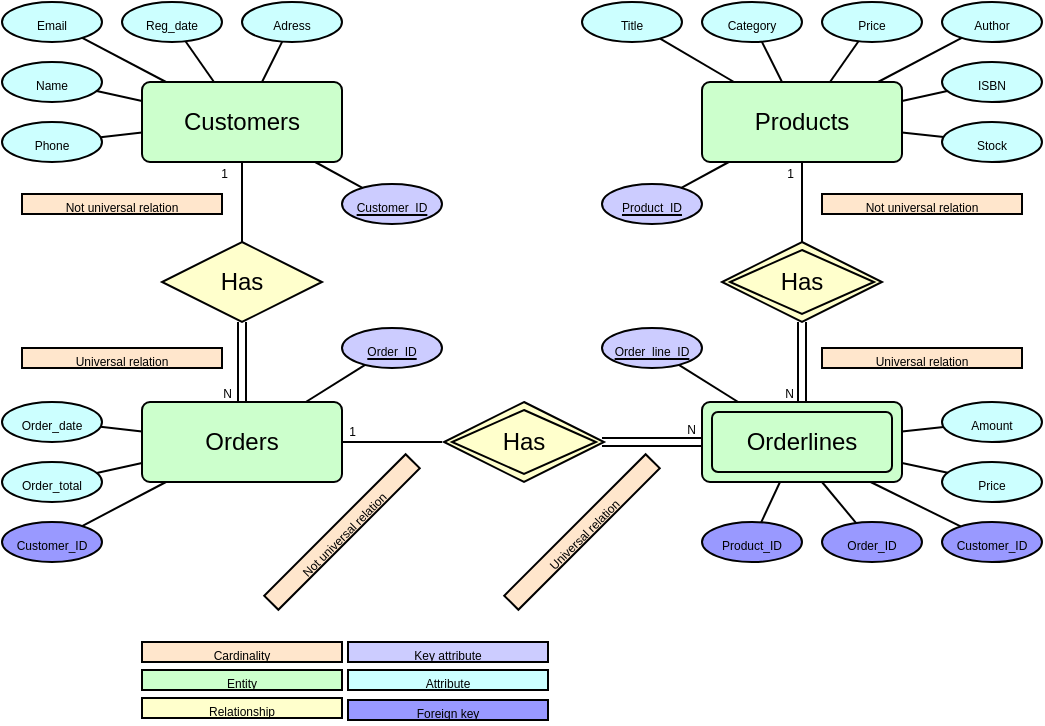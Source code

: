 <mxfile version="26.1.0">
  <diagram name="Sida-1" id="Esyg7pCn6E8xpJcDV-cC">
    <mxGraphModel dx="529" dy="252" grid="1" gridSize="10" guides="1" tooltips="1" connect="1" arrows="1" fold="1" page="1" pageScale="1" pageWidth="827" pageHeight="1169" math="0" shadow="0">
      <root>
        <mxCell id="0" />
        <mxCell id="1" parent="0" />
        <mxCell id="6Gk8_tGEDLeu0DplyoTS-1" value="Customers" style="rounded=1;arcSize=10;whiteSpace=wrap;html=1;align=center;fillColor=light-dark(#CCFFCC,var(--ge-dark-color, #121212));" vertex="1" parent="1">
          <mxGeometry x="120" y="120" width="100" height="40" as="geometry" />
        </mxCell>
        <mxCell id="6Gk8_tGEDLeu0DplyoTS-2" value="Orderlines" style="rounded=1;arcSize=10;whiteSpace=wrap;html=1;align=center;fillColor=light-dark(#CCFFCC,var(--ge-dark-color, #121212));" vertex="1" parent="1">
          <mxGeometry x="400" y="280" width="100" height="40" as="geometry" />
        </mxCell>
        <mxCell id="6Gk8_tGEDLeu0DplyoTS-3" value="Orders" style="rounded=1;arcSize=10;whiteSpace=wrap;html=1;align=center;fillColor=light-dark(#CCFFCC,var(--ge-dark-color, #121212));" vertex="1" parent="1">
          <mxGeometry x="120" y="280" width="100" height="40" as="geometry" />
        </mxCell>
        <mxCell id="6Gk8_tGEDLeu0DplyoTS-4" value="Products" style="rounded=1;arcSize=10;whiteSpace=wrap;html=1;align=center;fillColor=light-dark(#CCFFCC,var(--ge-dark-color, #121212));" vertex="1" parent="1">
          <mxGeometry x="400" y="120" width="100" height="40" as="geometry" />
        </mxCell>
        <mxCell id="6Gk8_tGEDLeu0DplyoTS-5" value="Has" style="shape=rhombus;perimeter=rhombusPerimeter;whiteSpace=wrap;html=1;align=center;fillColor=light-dark(#FFFFCC,var(--ge-dark-color, #121212));" vertex="1" parent="1">
          <mxGeometry x="130" y="200" width="80" height="40" as="geometry" />
        </mxCell>
        <mxCell id="6Gk8_tGEDLeu0DplyoTS-10" value="" style="endArrow=none;html=1;rounded=0;" edge="1" parent="1" source="6Gk8_tGEDLeu0DplyoTS-5" target="6Gk8_tGEDLeu0DplyoTS-1">
          <mxGeometry relative="1" as="geometry">
            <mxPoint x="330" y="230" as="sourcePoint" />
            <mxPoint x="490" y="230" as="targetPoint" />
          </mxGeometry>
        </mxCell>
        <mxCell id="6Gk8_tGEDLeu0DplyoTS-11" value="&lt;font style=&quot;font-size: 6px;&quot;&gt;1&lt;/font&gt;" style="resizable=0;html=1;whiteSpace=wrap;align=right;verticalAlign=bottom;fillColor=light-dark(#FFE6CC,var(--ge-dark-color, #121212));" connectable="0" vertex="1" parent="6Gk8_tGEDLeu0DplyoTS-10">
          <mxGeometry x="1" relative="1" as="geometry">
            <mxPoint x="-6" y="12" as="offset" />
          </mxGeometry>
        </mxCell>
        <mxCell id="6Gk8_tGEDLeu0DplyoTS-12" value="" style="shape=link;html=1;rounded=0;" edge="1" parent="1" source="6Gk8_tGEDLeu0DplyoTS-5" target="6Gk8_tGEDLeu0DplyoTS-3">
          <mxGeometry relative="1" as="geometry">
            <mxPoint x="330" y="230" as="sourcePoint" />
            <mxPoint x="490" y="230" as="targetPoint" />
          </mxGeometry>
        </mxCell>
        <mxCell id="6Gk8_tGEDLeu0DplyoTS-13" value="&lt;font style=&quot;font-size: 6px;&quot;&gt;N&lt;/font&gt;" style="resizable=0;html=1;whiteSpace=wrap;align=right;verticalAlign=bottom;fillColor=light-dark(#FFE6CC,var(--ge-dark-color, #121212));" connectable="0" vertex="1" parent="6Gk8_tGEDLeu0DplyoTS-12">
          <mxGeometry x="1" relative="1" as="geometry">
            <mxPoint x="-4" y="2" as="offset" />
          </mxGeometry>
        </mxCell>
        <mxCell id="6Gk8_tGEDLeu0DplyoTS-15" style="edgeStyle=orthogonalEdgeStyle;rounded=0;orthogonalLoop=1;jettySize=auto;html=1;exitX=0.5;exitY=1;exitDx=0;exitDy=0;" edge="1" parent="1">
          <mxGeometry relative="1" as="geometry">
            <mxPoint x="129.0" y="261" as="sourcePoint" />
            <mxPoint x="129.0" y="261" as="targetPoint" />
          </mxGeometry>
        </mxCell>
        <mxCell id="6Gk8_tGEDLeu0DplyoTS-20" value="" style="shape=link;html=1;rounded=0;" edge="1" parent="1" target="6Gk8_tGEDLeu0DplyoTS-2">
          <mxGeometry relative="1" as="geometry">
            <mxPoint x="350" y="300" as="sourcePoint" />
            <mxPoint x="490" y="240" as="targetPoint" />
          </mxGeometry>
        </mxCell>
        <mxCell id="6Gk8_tGEDLeu0DplyoTS-21" value="&lt;font style=&quot;font-size: 6px;&quot;&gt;N&lt;/font&gt;" style="resizable=0;html=1;whiteSpace=wrap;align=right;verticalAlign=bottom;" connectable="0" vertex="1" parent="6Gk8_tGEDLeu0DplyoTS-20">
          <mxGeometry x="1" relative="1" as="geometry">
            <mxPoint x="-2" as="offset" />
          </mxGeometry>
        </mxCell>
        <mxCell id="6Gk8_tGEDLeu0DplyoTS-22" value="" style="endArrow=none;html=1;rounded=0;" edge="1" parent="1" target="6Gk8_tGEDLeu0DplyoTS-3">
          <mxGeometry relative="1" as="geometry">
            <mxPoint x="270" y="300" as="sourcePoint" />
            <mxPoint x="329" y="370" as="targetPoint" />
          </mxGeometry>
        </mxCell>
        <mxCell id="6Gk8_tGEDLeu0DplyoTS-23" value="&lt;font style=&quot;font-size: 6px;&quot;&gt;1&lt;/font&gt;" style="resizable=0;html=1;whiteSpace=wrap;align=right;verticalAlign=bottom;" connectable="0" vertex="1" parent="6Gk8_tGEDLeu0DplyoTS-22">
          <mxGeometry x="1" relative="1" as="geometry">
            <mxPoint x="8" y="1" as="offset" />
          </mxGeometry>
        </mxCell>
        <mxCell id="6Gk8_tGEDLeu0DplyoTS-29" value="&lt;font style=&quot;font-size: 6px;&quot;&gt;Cardinality&lt;/font&gt;" style="whiteSpace=wrap;html=1;align=center;fillColor=light-dark(#FFE6CC,var(--ge-dark-color, #121212));" vertex="1" parent="1">
          <mxGeometry x="120" y="400" width="100" height="10" as="geometry" />
        </mxCell>
        <mxCell id="6Gk8_tGEDLeu0DplyoTS-30" value="&lt;font style=&quot;font-size: 6px;&quot;&gt;Entity&lt;/font&gt;" style="whiteSpace=wrap;html=1;align=center;fillColor=light-dark(#CCFFCC,var(--ge-dark-color, #121212));" vertex="1" parent="1">
          <mxGeometry x="120" y="414" width="100" height="10" as="geometry" />
        </mxCell>
        <mxCell id="6Gk8_tGEDLeu0DplyoTS-31" value="&lt;font style=&quot;font-size: 6px;&quot;&gt;Relationship&lt;/font&gt;" style="whiteSpace=wrap;html=1;align=center;fillColor=light-dark(#FFFFCC,var(--ge-dark-color, #121212));" vertex="1" parent="1">
          <mxGeometry x="120" y="428" width="100" height="10" as="geometry" />
        </mxCell>
        <mxCell id="6Gk8_tGEDLeu0DplyoTS-39" value="&lt;font style=&quot;font-size: 6px;&quot;&gt;Not universal relation&lt;/font&gt;" style="whiteSpace=wrap;html=1;align=center;fillColor=light-dark(#FFE6CC,var(--ge-dark-color, #121212));rotation=-45;" vertex="1" parent="1">
          <mxGeometry x="170" y="340" width="100" height="10" as="geometry" />
        </mxCell>
        <mxCell id="6Gk8_tGEDLeu0DplyoTS-44" value="" style="shape=link;html=1;rounded=0;" edge="1" parent="1" target="6Gk8_tGEDLeu0DplyoTS-2">
          <mxGeometry relative="1" as="geometry">
            <mxPoint x="450" y="240" as="sourcePoint" />
            <mxPoint x="540" y="253" as="targetPoint" />
          </mxGeometry>
        </mxCell>
        <mxCell id="6Gk8_tGEDLeu0DplyoTS-45" value="&lt;font style=&quot;font-size: 6px;&quot;&gt;N&lt;/font&gt;" style="resizable=0;html=1;whiteSpace=wrap;align=right;verticalAlign=bottom;" connectable="0" vertex="1" parent="6Gk8_tGEDLeu0DplyoTS-44">
          <mxGeometry x="1" relative="1" as="geometry">
            <mxPoint x="-3" y="2" as="offset" />
          </mxGeometry>
        </mxCell>
        <mxCell id="6Gk8_tGEDLeu0DplyoTS-50" value="&lt;font style=&quot;font-size: 6px;&quot;&gt;Universal relation&lt;/font&gt;" style="whiteSpace=wrap;html=1;align=center;fillColor=light-dark(#FFE6CC,var(--ge-dark-color, #121212));" vertex="1" parent="1">
          <mxGeometry x="460" y="253" width="100" height="10" as="geometry" />
        </mxCell>
        <mxCell id="6Gk8_tGEDLeu0DplyoTS-53" value="&lt;font style=&quot;font-size: 6px;&quot;&gt;Not universal relation&lt;/font&gt;" style="whiteSpace=wrap;html=1;align=center;fillColor=light-dark(#FFE6CC,var(--ge-dark-color, #121212));" vertex="1" parent="1">
          <mxGeometry x="460" y="176" width="100" height="10" as="geometry" />
        </mxCell>
        <mxCell id="6Gk8_tGEDLeu0DplyoTS-54" value="" style="endArrow=none;html=1;rounded=0;" edge="1" parent="1" target="6Gk8_tGEDLeu0DplyoTS-4">
          <mxGeometry relative="1" as="geometry">
            <mxPoint x="450" y="200" as="sourcePoint" />
            <mxPoint x="413" y="180.66" as="targetPoint" />
          </mxGeometry>
        </mxCell>
        <mxCell id="6Gk8_tGEDLeu0DplyoTS-55" value="&lt;font style=&quot;font-size: 6px;&quot;&gt;1&lt;/font&gt;" style="resizable=0;html=1;whiteSpace=wrap;align=right;verticalAlign=bottom;" connectable="0" vertex="1" parent="6Gk8_tGEDLeu0DplyoTS-54">
          <mxGeometry x="1" relative="1" as="geometry">
            <mxPoint x="-3" y="12" as="offset" />
          </mxGeometry>
        </mxCell>
        <mxCell id="6Gk8_tGEDLeu0DplyoTS-56" value="&lt;font style=&quot;font-size: 6px;&quot;&gt;Universal relation&lt;/font&gt;" style="whiteSpace=wrap;html=1;align=center;fillColor=light-dark(#FFE6CC,var(--ge-dark-color, #121212));rotation=-45;" vertex="1" parent="1">
          <mxGeometry x="290" y="340" width="100" height="10" as="geometry" />
        </mxCell>
        <mxCell id="6Gk8_tGEDLeu0DplyoTS-57" value="&lt;font style=&quot;font-size: 6px;&quot;&gt;Not universal relation&lt;/font&gt;" style="whiteSpace=wrap;html=1;align=center;fillColor=light-dark(#FFE6CC,var(--ge-dark-color, #121212));" vertex="1" parent="1">
          <mxGeometry x="60" y="176" width="100" height="10" as="geometry" />
        </mxCell>
        <mxCell id="6Gk8_tGEDLeu0DplyoTS-58" value="&lt;font style=&quot;font-size: 6px;&quot;&gt;Universal relation&lt;/font&gt;" style="whiteSpace=wrap;html=1;align=center;fillColor=light-dark(#FFE6CC,var(--ge-dark-color, #121212));" vertex="1" parent="1">
          <mxGeometry x="60" y="253" width="100" height="10" as="geometry" />
        </mxCell>
        <mxCell id="6Gk8_tGEDLeu0DplyoTS-59" value="&lt;font style=&quot;font-size: 6px;&quot;&gt;Customer_ID&lt;/font&gt;" style="ellipse;whiteSpace=wrap;html=1;align=center;fontStyle=4;fillColor=light-dark(#CCCCFF,var(--ge-dark-color, #121212));" vertex="1" parent="1">
          <mxGeometry x="220" y="171" width="50" height="20" as="geometry" />
        </mxCell>
        <mxCell id="6Gk8_tGEDLeu0DplyoTS-60" value="&lt;span style=&quot;font-size: 6px;&quot;&gt;Name&lt;/span&gt;" style="ellipse;whiteSpace=wrap;html=1;align=center;fillColor=light-dark(#CCFFFF,var(--ge-dark-color, #121212));" vertex="1" parent="1">
          <mxGeometry x="50" y="110" width="50" height="20" as="geometry" />
        </mxCell>
        <mxCell id="6Gk8_tGEDLeu0DplyoTS-61" value="&lt;font style=&quot;font-size: 6px;&quot;&gt;Order_line_ID&lt;/font&gt;" style="ellipse;whiteSpace=wrap;html=1;align=center;fontStyle=4;fillColor=light-dark(#CCCCFF,var(--ge-dark-color, #121212));" vertex="1" parent="1">
          <mxGeometry x="350" y="243" width="50" height="20" as="geometry" />
        </mxCell>
        <mxCell id="6Gk8_tGEDLeu0DplyoTS-62" value="&lt;font style=&quot;font-size: 6px;&quot;&gt;Order_ID&lt;/font&gt;" style="ellipse;whiteSpace=wrap;html=1;align=center;fontStyle=4;fillColor=light-dark(#CCCCFF,var(--ge-dark-color, #121212));" vertex="1" parent="1">
          <mxGeometry x="220" y="243" width="50" height="20" as="geometry" />
        </mxCell>
        <mxCell id="6Gk8_tGEDLeu0DplyoTS-63" value="&lt;font style=&quot;font-size: 6px;&quot;&gt;Product_ID&lt;/font&gt;" style="ellipse;whiteSpace=wrap;html=1;align=center;fontStyle=4;fillColor=light-dark(#CCCCFF,var(--ge-dark-color, #121212));" vertex="1" parent="1">
          <mxGeometry x="350" y="171" width="50" height="20" as="geometry" />
        </mxCell>
        <mxCell id="6Gk8_tGEDLeu0DplyoTS-64" value="" style="endArrow=none;html=1;rounded=0;" edge="1" parent="1" source="6Gk8_tGEDLeu0DplyoTS-3" target="6Gk8_tGEDLeu0DplyoTS-62">
          <mxGeometry relative="1" as="geometry">
            <mxPoint x="190" y="160" as="sourcePoint" />
            <mxPoint x="350" y="160" as="targetPoint" />
          </mxGeometry>
        </mxCell>
        <mxCell id="6Gk8_tGEDLeu0DplyoTS-65" value="" style="endArrow=none;html=1;rounded=0;" edge="1" parent="1" source="6Gk8_tGEDLeu0DplyoTS-61" target="6Gk8_tGEDLeu0DplyoTS-2">
          <mxGeometry relative="1" as="geometry">
            <mxPoint x="212" y="290" as="sourcePoint" />
            <mxPoint x="242" y="271" as="targetPoint" />
          </mxGeometry>
        </mxCell>
        <mxCell id="6Gk8_tGEDLeu0DplyoTS-66" value="" style="endArrow=none;html=1;rounded=0;" edge="1" parent="1" source="6Gk8_tGEDLeu0DplyoTS-1" target="6Gk8_tGEDLeu0DplyoTS-59">
          <mxGeometry relative="1" as="geometry">
            <mxPoint x="190" y="160" as="sourcePoint" />
            <mxPoint x="350" y="160" as="targetPoint" />
          </mxGeometry>
        </mxCell>
        <mxCell id="6Gk8_tGEDLeu0DplyoTS-67" value="" style="endArrow=none;html=1;rounded=0;" edge="1" parent="1" source="6Gk8_tGEDLeu0DplyoTS-63" target="6Gk8_tGEDLeu0DplyoTS-4">
          <mxGeometry relative="1" as="geometry">
            <mxPoint x="190" y="160" as="sourcePoint" />
            <mxPoint x="350" y="160" as="targetPoint" />
          </mxGeometry>
        </mxCell>
        <mxCell id="6Gk8_tGEDLeu0DplyoTS-68" value="&lt;span style=&quot;font-size: 6px;&quot;&gt;Reg_date&lt;/span&gt;" style="ellipse;whiteSpace=wrap;html=1;align=center;fillColor=light-dark(#CCFFFF,var(--ge-dark-color, #121212));" vertex="1" parent="1">
          <mxGeometry x="110" y="80" width="50" height="20" as="geometry" />
        </mxCell>
        <mxCell id="6Gk8_tGEDLeu0DplyoTS-69" value="&lt;span style=&quot;font-size: 6px;&quot;&gt;Adress&lt;/span&gt;" style="ellipse;whiteSpace=wrap;html=1;align=center;fillColor=light-dark(#CCFFFF,var(--ge-dark-color, #121212));" vertex="1" parent="1">
          <mxGeometry x="170" y="80" width="50" height="20" as="geometry" />
        </mxCell>
        <mxCell id="6Gk8_tGEDLeu0DplyoTS-70" value="&lt;span style=&quot;font-size: 6px;&quot;&gt;Email&lt;/span&gt;" style="ellipse;whiteSpace=wrap;html=1;align=center;fillColor=light-dark(#CCFFFF,var(--ge-dark-color, #121212));" vertex="1" parent="1">
          <mxGeometry x="50" y="80" width="50" height="20" as="geometry" />
        </mxCell>
        <mxCell id="6Gk8_tGEDLeu0DplyoTS-71" value="&lt;span style=&quot;font-size: 6px;&quot;&gt;Phone&lt;/span&gt;" style="ellipse;whiteSpace=wrap;html=1;align=center;fillColor=light-dark(#CCFFFF,var(--ge-dark-color, #121212));" vertex="1" parent="1">
          <mxGeometry x="50" y="140" width="50" height="20" as="geometry" />
        </mxCell>
        <mxCell id="6Gk8_tGEDLeu0DplyoTS-72" value="" style="endArrow=none;html=1;rounded=0;" edge="1" parent="1" source="6Gk8_tGEDLeu0DplyoTS-1" target="6Gk8_tGEDLeu0DplyoTS-69">
          <mxGeometry relative="1" as="geometry">
            <mxPoint x="190" y="160" as="sourcePoint" />
            <mxPoint x="350" y="160" as="targetPoint" />
          </mxGeometry>
        </mxCell>
        <mxCell id="6Gk8_tGEDLeu0DplyoTS-73" value="" style="endArrow=none;html=1;rounded=0;" edge="1" parent="1" source="6Gk8_tGEDLeu0DplyoTS-1" target="6Gk8_tGEDLeu0DplyoTS-68">
          <mxGeometry relative="1" as="geometry">
            <mxPoint x="190" y="160" as="sourcePoint" />
            <mxPoint x="350" y="160" as="targetPoint" />
          </mxGeometry>
        </mxCell>
        <mxCell id="6Gk8_tGEDLeu0DplyoTS-74" value="" style="endArrow=none;html=1;rounded=0;" edge="1" parent="1" source="6Gk8_tGEDLeu0DplyoTS-70" target="6Gk8_tGEDLeu0DplyoTS-1">
          <mxGeometry relative="1" as="geometry">
            <mxPoint x="190" y="160" as="sourcePoint" />
            <mxPoint x="350" y="160" as="targetPoint" />
          </mxGeometry>
        </mxCell>
        <mxCell id="6Gk8_tGEDLeu0DplyoTS-75" value="" style="endArrow=none;html=1;rounded=0;" edge="1" parent="1" source="6Gk8_tGEDLeu0DplyoTS-60" target="6Gk8_tGEDLeu0DplyoTS-1">
          <mxGeometry relative="1" as="geometry">
            <mxPoint x="90" y="120" as="sourcePoint" />
            <mxPoint x="350" y="160" as="targetPoint" />
          </mxGeometry>
        </mxCell>
        <mxCell id="6Gk8_tGEDLeu0DplyoTS-76" value="" style="endArrow=none;html=1;rounded=0;" edge="1" parent="1" source="6Gk8_tGEDLeu0DplyoTS-71" target="6Gk8_tGEDLeu0DplyoTS-1">
          <mxGeometry relative="1" as="geometry">
            <mxPoint x="190" y="160" as="sourcePoint" />
            <mxPoint x="350" y="160" as="targetPoint" />
          </mxGeometry>
        </mxCell>
        <mxCell id="6Gk8_tGEDLeu0DplyoTS-77" value="&lt;span style=&quot;font-size: 6px;&quot;&gt;Key attribute&lt;/span&gt;" style="whiteSpace=wrap;html=1;align=center;fillColor=light-dark(#CCCCFF,var(--ge-dark-color, #121212));" vertex="1" parent="1">
          <mxGeometry x="223" y="400" width="100" height="10" as="geometry" />
        </mxCell>
        <mxCell id="6Gk8_tGEDLeu0DplyoTS-78" value="&lt;font style=&quot;font-size: 6px;&quot;&gt;Attribute&lt;/font&gt;" style="whiteSpace=wrap;html=1;align=center;fillColor=light-dark(#CCFFFF,var(--ge-dark-color, #121212));" vertex="1" parent="1">
          <mxGeometry x="223" y="414" width="100" height="10" as="geometry" />
        </mxCell>
        <mxCell id="6Gk8_tGEDLeu0DplyoTS-79" value="&lt;span style=&quot;font-size: 6px;&quot;&gt;Category&lt;/span&gt;" style="ellipse;whiteSpace=wrap;html=1;align=center;fillColor=light-dark(#CCFFFF,var(--ge-dark-color, #121212));" vertex="1" parent="1">
          <mxGeometry x="400" y="80" width="50" height="20" as="geometry" />
        </mxCell>
        <mxCell id="6Gk8_tGEDLeu0DplyoTS-80" value="&lt;span style=&quot;font-size: 6px;&quot;&gt;Title&lt;/span&gt;" style="ellipse;whiteSpace=wrap;html=1;align=center;fillColor=light-dark(#CCFFFF,var(--ge-dark-color, #121212));" vertex="1" parent="1">
          <mxGeometry x="340" y="80" width="50" height="20" as="geometry" />
        </mxCell>
        <mxCell id="6Gk8_tGEDLeu0DplyoTS-81" value="&lt;span style=&quot;font-size: 6px;&quot;&gt;Price&lt;/span&gt;" style="ellipse;whiteSpace=wrap;html=1;align=center;fillColor=light-dark(#CCFFFF,var(--ge-dark-color, #121212));" vertex="1" parent="1">
          <mxGeometry x="460" y="80" width="50" height="20" as="geometry" />
        </mxCell>
        <mxCell id="6Gk8_tGEDLeu0DplyoTS-82" value="&lt;span style=&quot;font-size: 6px;&quot;&gt;Stock&lt;/span&gt;" style="ellipse;whiteSpace=wrap;html=1;align=center;fillColor=light-dark(#CCFFFF,var(--ge-dark-color, #121212));" vertex="1" parent="1">
          <mxGeometry x="520" y="140" width="50" height="20" as="geometry" />
        </mxCell>
        <mxCell id="6Gk8_tGEDLeu0DplyoTS-83" value="&lt;span style=&quot;font-size: 6px;&quot;&gt;ISBN&lt;/span&gt;" style="ellipse;whiteSpace=wrap;html=1;align=center;fillColor=light-dark(#CCFFFF,var(--ge-dark-color, #121212));" vertex="1" parent="1">
          <mxGeometry x="520" y="110" width="50" height="20" as="geometry" />
        </mxCell>
        <mxCell id="6Gk8_tGEDLeu0DplyoTS-84" value="&lt;span style=&quot;font-size: 6px;&quot;&gt;Author&lt;/span&gt;" style="ellipse;whiteSpace=wrap;html=1;align=center;fillColor=light-dark(#CCFFFF,var(--ge-dark-color, #121212));" vertex="1" parent="1">
          <mxGeometry x="520" y="80" width="50" height="20" as="geometry" />
        </mxCell>
        <mxCell id="6Gk8_tGEDLeu0DplyoTS-85" value="" style="endArrow=none;html=1;rounded=0;" edge="1" parent="1" source="6Gk8_tGEDLeu0DplyoTS-80" target="6Gk8_tGEDLeu0DplyoTS-4">
          <mxGeometry relative="1" as="geometry">
            <mxPoint x="190" y="150" as="sourcePoint" />
            <mxPoint x="350" y="150" as="targetPoint" />
          </mxGeometry>
        </mxCell>
        <mxCell id="6Gk8_tGEDLeu0DplyoTS-86" value="" style="endArrow=none;html=1;rounded=0;" edge="1" parent="1" source="6Gk8_tGEDLeu0DplyoTS-79" target="6Gk8_tGEDLeu0DplyoTS-4">
          <mxGeometry relative="1" as="geometry">
            <mxPoint x="200" y="160" as="sourcePoint" />
            <mxPoint x="360" y="160" as="targetPoint" />
          </mxGeometry>
        </mxCell>
        <mxCell id="6Gk8_tGEDLeu0DplyoTS-87" value="" style="endArrow=none;html=1;rounded=0;" edge="1" parent="1" source="6Gk8_tGEDLeu0DplyoTS-81" target="6Gk8_tGEDLeu0DplyoTS-4">
          <mxGeometry relative="1" as="geometry">
            <mxPoint x="210" y="170" as="sourcePoint" />
            <mxPoint x="370" y="170" as="targetPoint" />
          </mxGeometry>
        </mxCell>
        <mxCell id="6Gk8_tGEDLeu0DplyoTS-88" value="" style="endArrow=none;html=1;rounded=0;" edge="1" parent="1" source="6Gk8_tGEDLeu0DplyoTS-84" target="6Gk8_tGEDLeu0DplyoTS-4">
          <mxGeometry relative="1" as="geometry">
            <mxPoint x="220" y="180" as="sourcePoint" />
            <mxPoint x="380" y="180" as="targetPoint" />
          </mxGeometry>
        </mxCell>
        <mxCell id="6Gk8_tGEDLeu0DplyoTS-89" value="" style="endArrow=none;html=1;rounded=0;" edge="1" parent="1" source="6Gk8_tGEDLeu0DplyoTS-83" target="6Gk8_tGEDLeu0DplyoTS-4">
          <mxGeometry relative="1" as="geometry">
            <mxPoint x="230" y="190" as="sourcePoint" />
            <mxPoint x="390" y="190" as="targetPoint" />
          </mxGeometry>
        </mxCell>
        <mxCell id="6Gk8_tGEDLeu0DplyoTS-90" value="" style="endArrow=none;html=1;rounded=0;" edge="1" parent="1" source="6Gk8_tGEDLeu0DplyoTS-4" target="6Gk8_tGEDLeu0DplyoTS-82">
          <mxGeometry relative="1" as="geometry">
            <mxPoint x="240" y="200" as="sourcePoint" />
            <mxPoint x="400" y="200" as="targetPoint" />
          </mxGeometry>
        </mxCell>
        <mxCell id="6Gk8_tGEDLeu0DplyoTS-91" value="" style="endArrow=none;html=1;rounded=0;" edge="1" parent="1" source="6Gk8_tGEDLeu0DplyoTS-97" target="6Gk8_tGEDLeu0DplyoTS-3">
          <mxGeometry relative="1" as="geometry">
            <mxPoint x="250" y="210" as="sourcePoint" />
            <mxPoint x="410" y="210" as="targetPoint" />
          </mxGeometry>
        </mxCell>
        <mxCell id="6Gk8_tGEDLeu0DplyoTS-92" value="&lt;span style=&quot;font-size: 6px;&quot;&gt;Amount&lt;/span&gt;" style="ellipse;whiteSpace=wrap;html=1;align=center;fillColor=light-dark(#CCFFFF,var(--ge-dark-color, #121212));" vertex="1" parent="1">
          <mxGeometry x="520" y="280" width="50" height="20" as="geometry" />
        </mxCell>
        <mxCell id="6Gk8_tGEDLeu0DplyoTS-93" value="&lt;span style=&quot;font-size: 6px;&quot;&gt;Price&lt;/span&gt;" style="ellipse;whiteSpace=wrap;html=1;align=center;fillColor=light-dark(#CCFFFF,var(--ge-dark-color, #121212));" vertex="1" parent="1">
          <mxGeometry x="520" y="310" width="50" height="20" as="geometry" />
        </mxCell>
        <mxCell id="6Gk8_tGEDLeu0DplyoTS-96" value="&lt;span style=&quot;font-size: 6px;&quot;&gt;Order_total&lt;/span&gt;" style="ellipse;whiteSpace=wrap;html=1;align=center;fillColor=light-dark(#CCFFFF,var(--ge-dark-color, #121212));" vertex="1" parent="1">
          <mxGeometry x="50" y="310" width="50" height="20" as="geometry" />
        </mxCell>
        <mxCell id="6Gk8_tGEDLeu0DplyoTS-97" value="&lt;span style=&quot;font-size: 6px;&quot;&gt;Order_date&lt;/span&gt;" style="ellipse;whiteSpace=wrap;html=1;align=center;fillColor=light-dark(#CCFFFF,var(--ge-dark-color, #121212));" vertex="1" parent="1">
          <mxGeometry x="50" y="280" width="50" height="20" as="geometry" />
        </mxCell>
        <mxCell id="6Gk8_tGEDLeu0DplyoTS-98" value="" style="endArrow=none;html=1;rounded=0;" edge="1" parent="1" source="6Gk8_tGEDLeu0DplyoTS-96" target="6Gk8_tGEDLeu0DplyoTS-3">
          <mxGeometry relative="1" as="geometry">
            <mxPoint x="260" y="220" as="sourcePoint" />
            <mxPoint x="420" y="220" as="targetPoint" />
          </mxGeometry>
        </mxCell>
        <mxCell id="6Gk8_tGEDLeu0DplyoTS-99" value="" style="endArrow=none;html=1;rounded=0;" edge="1" parent="1" source="6Gk8_tGEDLeu0DplyoTS-2" target="6Gk8_tGEDLeu0DplyoTS-92">
          <mxGeometry relative="1" as="geometry">
            <mxPoint x="270" y="230" as="sourcePoint" />
            <mxPoint x="430" y="230" as="targetPoint" />
          </mxGeometry>
        </mxCell>
        <mxCell id="6Gk8_tGEDLeu0DplyoTS-100" value="" style="endArrow=none;html=1;rounded=0;" edge="1" parent="1" source="6Gk8_tGEDLeu0DplyoTS-2" target="6Gk8_tGEDLeu0DplyoTS-93">
          <mxGeometry relative="1" as="geometry">
            <mxPoint x="280" y="240" as="sourcePoint" />
            <mxPoint x="440" y="240" as="targetPoint" />
          </mxGeometry>
        </mxCell>
        <mxCell id="6Gk8_tGEDLeu0DplyoTS-103" value="" style="rounded=1;arcSize=10;whiteSpace=wrap;html=1;align=center;fillColor=none;" vertex="1" parent="1">
          <mxGeometry x="405" y="285" width="90" height="30" as="geometry" />
        </mxCell>
        <mxCell id="6Gk8_tGEDLeu0DplyoTS-104" value="Has" style="shape=rhombus;double=1;perimeter=rhombusPerimeter;whiteSpace=wrap;html=1;align=center;fillColor=light-dark(#FFFFCC,var(--ge-dark-color, #121212));" vertex="1" parent="1">
          <mxGeometry x="271" y="280" width="80" height="40" as="geometry" />
        </mxCell>
        <mxCell id="6Gk8_tGEDLeu0DplyoTS-109" value="Has" style="shape=rhombus;double=1;perimeter=rhombusPerimeter;whiteSpace=wrap;html=1;align=center;fillColor=light-dark(#FFFFCC,var(--ge-dark-color, #121212));" vertex="1" parent="1">
          <mxGeometry x="410" y="200" width="80" height="40" as="geometry" />
        </mxCell>
        <mxCell id="6Gk8_tGEDLeu0DplyoTS-115" value="&lt;font style=&quot;font-size: 6px;&quot;&gt;Foreign key&lt;/font&gt;" style="whiteSpace=wrap;html=1;align=center;fillColor=light-dark(#9999FF,var(--ge-dark-color, #121212));" vertex="1" parent="1">
          <mxGeometry x="223" y="429" width="100" height="10" as="geometry" />
        </mxCell>
        <mxCell id="6Gk8_tGEDLeu0DplyoTS-116" value="&lt;span style=&quot;font-size: 6px;&quot;&gt;Customer_ID&lt;/span&gt;" style="ellipse;whiteSpace=wrap;html=1;align=center;fillColor=light-dark(#9999FF,var(--ge-dark-color, #121212));" vertex="1" parent="1">
          <mxGeometry x="50" y="340" width="50" height="20" as="geometry" />
        </mxCell>
        <mxCell id="6Gk8_tGEDLeu0DplyoTS-117" value="" style="endArrow=none;html=1;rounded=0;" edge="1" parent="1" source="6Gk8_tGEDLeu0DplyoTS-116" target="6Gk8_tGEDLeu0DplyoTS-3">
          <mxGeometry relative="1" as="geometry">
            <mxPoint x="107" y="325" as="sourcePoint" />
            <mxPoint x="130" y="321" as="targetPoint" />
          </mxGeometry>
        </mxCell>
        <mxCell id="6Gk8_tGEDLeu0DplyoTS-118" value="&lt;span style=&quot;font-size: 6px;&quot;&gt;Order_ID&lt;/span&gt;" style="ellipse;whiteSpace=wrap;html=1;align=center;fillColor=light-dark(#9999FF,var(--ge-dark-color, #121212));" vertex="1" parent="1">
          <mxGeometry x="460" y="340" width="50" height="20" as="geometry" />
        </mxCell>
        <mxCell id="6Gk8_tGEDLeu0DplyoTS-119" value="&lt;span style=&quot;font-size: 6px;&quot;&gt;Customer_ID&lt;/span&gt;" style="ellipse;whiteSpace=wrap;html=1;align=center;fillColor=light-dark(#9999FF,var(--ge-dark-color, #121212));" vertex="1" parent="1">
          <mxGeometry x="520" y="340" width="50" height="20" as="geometry" />
        </mxCell>
        <mxCell id="6Gk8_tGEDLeu0DplyoTS-120" value="" style="endArrow=none;html=1;rounded=0;exitX=0.843;exitY=1;exitDx=0;exitDy=0;exitPerimeter=0;" edge="1" parent="1" source="6Gk8_tGEDLeu0DplyoTS-2" target="6Gk8_tGEDLeu0DplyoTS-119">
          <mxGeometry relative="1" as="geometry">
            <mxPoint x="510" y="321" as="sourcePoint" />
            <mxPoint x="533" y="325" as="targetPoint" />
          </mxGeometry>
        </mxCell>
        <mxCell id="6Gk8_tGEDLeu0DplyoTS-121" value="" style="endArrow=none;html=1;rounded=0;" edge="1" parent="1" target="6Gk8_tGEDLeu0DplyoTS-118">
          <mxGeometry relative="1" as="geometry">
            <mxPoint x="460" y="320" as="sourcePoint" />
            <mxPoint x="543" y="335" as="targetPoint" />
          </mxGeometry>
        </mxCell>
        <mxCell id="6Gk8_tGEDLeu0DplyoTS-122" value="&lt;span style=&quot;font-size: 6px;&quot;&gt;Product_ID&lt;/span&gt;" style="ellipse;whiteSpace=wrap;html=1;align=center;fillColor=light-dark(#9999FF,var(--ge-dark-color, #121212));" vertex="1" parent="1">
          <mxGeometry x="400" y="340" width="50" height="20" as="geometry" />
        </mxCell>
        <mxCell id="6Gk8_tGEDLeu0DplyoTS-123" value="" style="endArrow=none;html=1;rounded=0;exitX=0.39;exitY=1;exitDx=0;exitDy=0;exitPerimeter=0;" edge="1" parent="1" source="6Gk8_tGEDLeu0DplyoTS-2" target="6Gk8_tGEDLeu0DplyoTS-122">
          <mxGeometry relative="1" as="geometry">
            <mxPoint x="440" y="330" as="sourcePoint" />
            <mxPoint x="487" y="351" as="targetPoint" />
          </mxGeometry>
        </mxCell>
      </root>
    </mxGraphModel>
  </diagram>
</mxfile>
